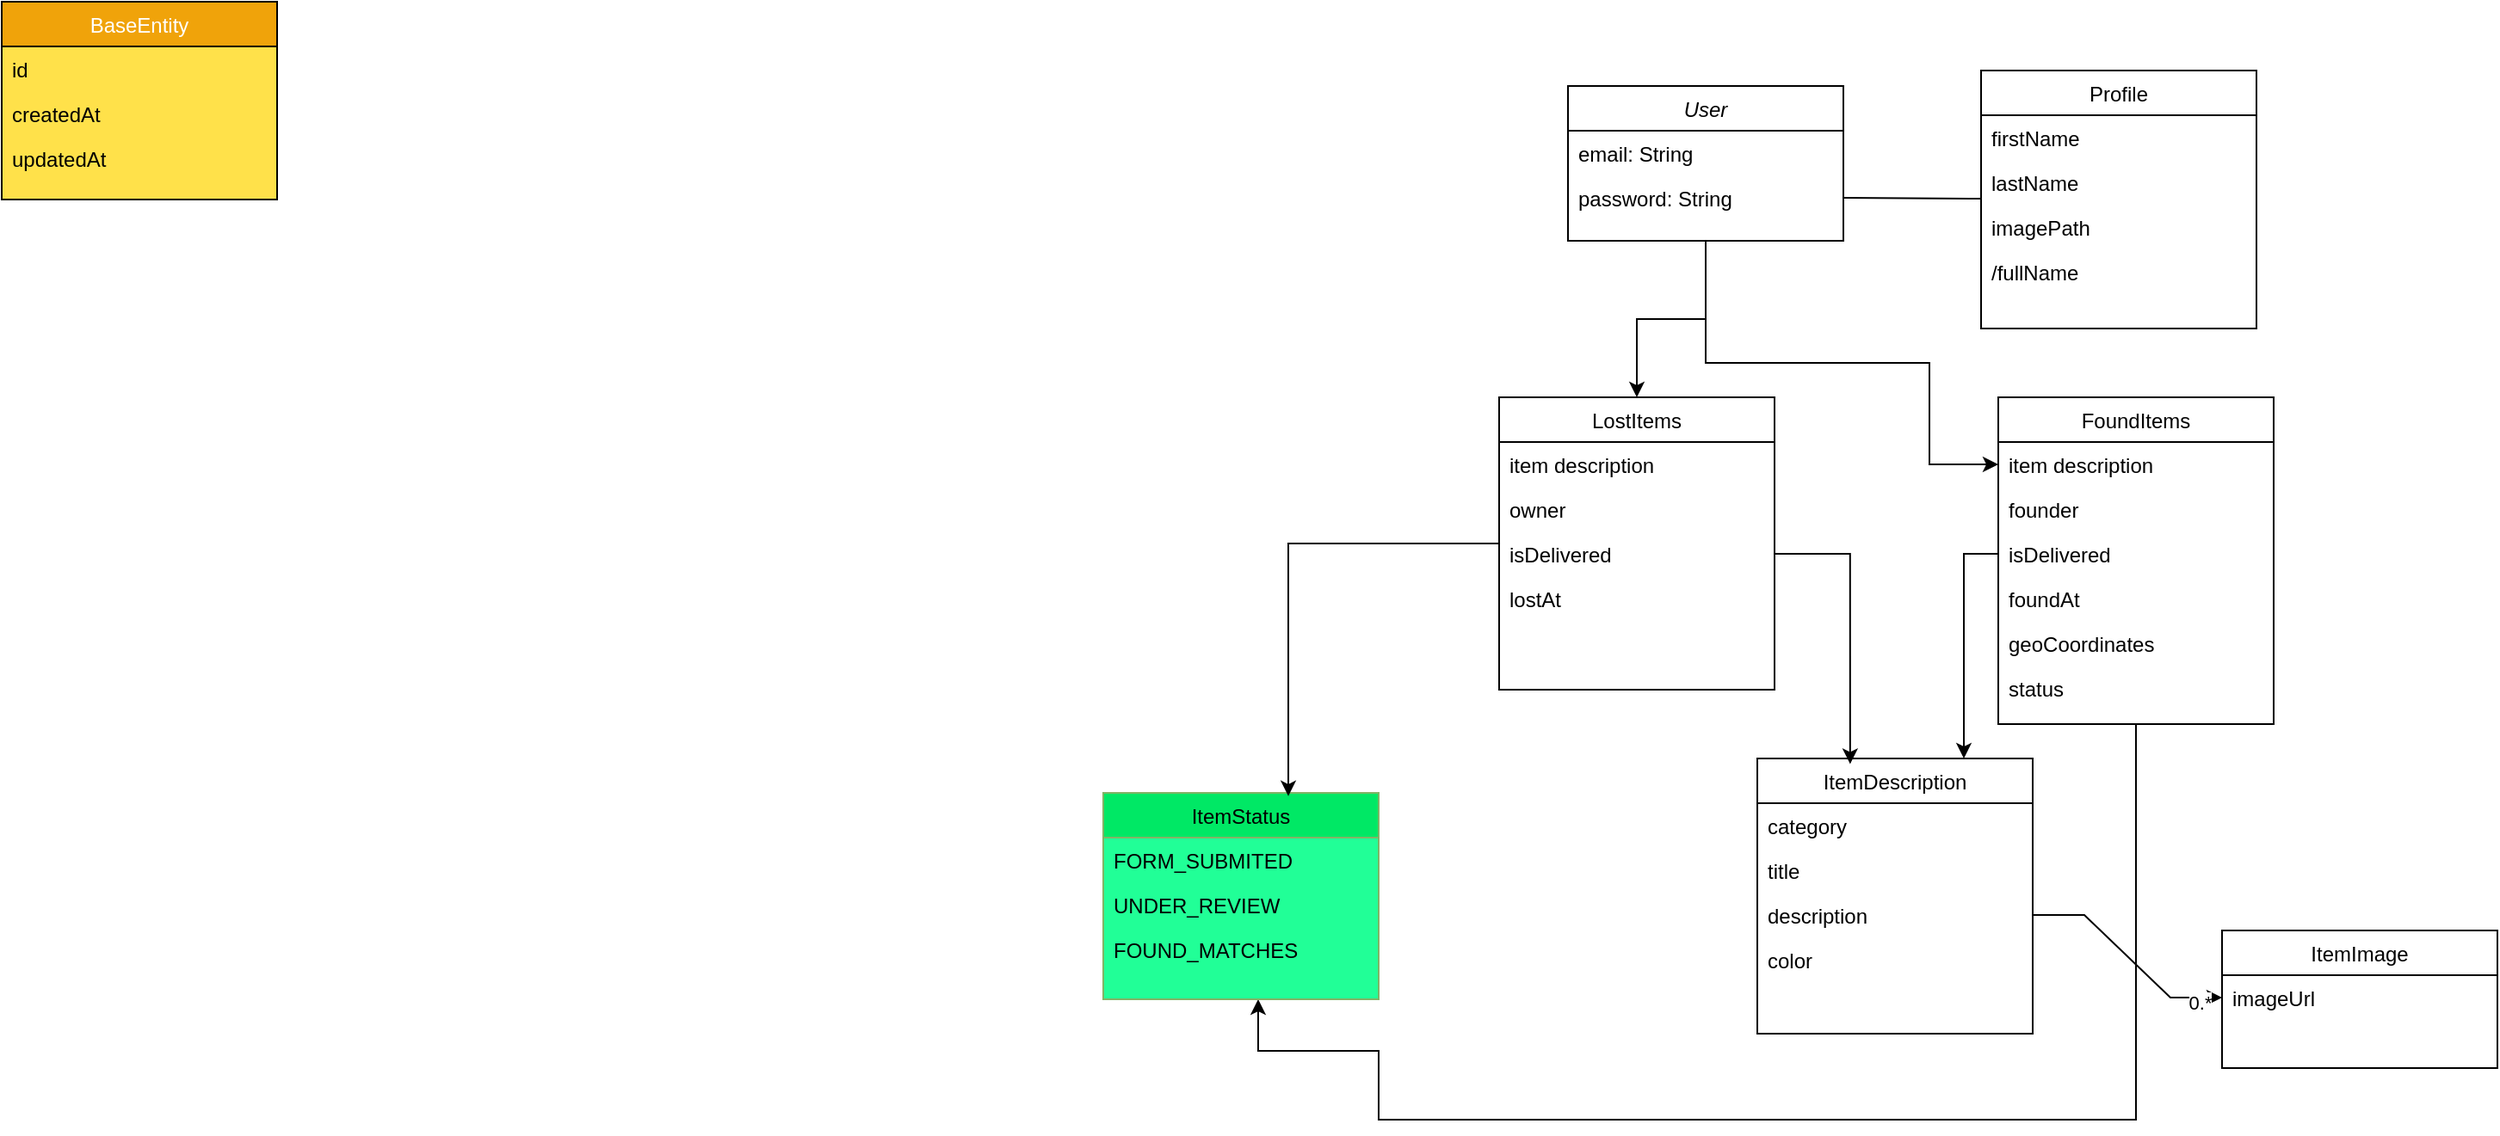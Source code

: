 <mxfile version="24.8.3">
  <diagram id="C5RBs43oDa-KdzZeNtuy" name="Page-1">
    <mxGraphModel dx="1627" dy="429" grid="1" gridSize="10" guides="1" tooltips="1" connect="1" arrows="1" fold="1" page="1" pageScale="1" pageWidth="827" pageHeight="1169" math="0" shadow="0">
      <root>
        <mxCell id="WIyWlLk6GJQsqaUBKTNV-0" />
        <mxCell id="WIyWlLk6GJQsqaUBKTNV-1" parent="WIyWlLk6GJQsqaUBKTNV-0" />
        <mxCell id="9sNv9Av7HzAYeRk0FfPq-47" style="edgeStyle=orthogonalEdgeStyle;rounded=0;orthogonalLoop=1;jettySize=auto;html=1;" edge="1" parent="WIyWlLk6GJQsqaUBKTNV-1" source="9sNv9Av7HzAYeRk0FfPq-0" target="9sNv9Av7HzAYeRk0FfPq-16">
          <mxGeometry relative="1" as="geometry" />
        </mxCell>
        <mxCell id="9sNv9Av7HzAYeRk0FfPq-48" style="edgeStyle=orthogonalEdgeStyle;rounded=0;orthogonalLoop=1;jettySize=auto;html=1;entryX=0;entryY=0.5;entryDx=0;entryDy=0;" edge="1" parent="WIyWlLk6GJQsqaUBKTNV-1" source="9sNv9Av7HzAYeRk0FfPq-0" target="9sNv9Av7HzAYeRk0FfPq-24">
          <mxGeometry relative="1" as="geometry">
            <Array as="points">
              <mxPoint x="180" y="240" />
              <mxPoint x="310" y="240" />
              <mxPoint x="310" y="299" />
            </Array>
          </mxGeometry>
        </mxCell>
        <mxCell id="9sNv9Av7HzAYeRk0FfPq-0" value="User" style="swimlane;fontStyle=2;align=center;verticalAlign=top;childLayout=stackLayout;horizontal=1;startSize=26;horizontalStack=0;resizeParent=1;resizeLast=0;collapsible=1;marginBottom=0;rounded=0;shadow=0;strokeWidth=1;" vertex="1" parent="WIyWlLk6GJQsqaUBKTNV-1">
          <mxGeometry x="100" y="79" width="160" height="90" as="geometry">
            <mxRectangle x="40" y="30" width="160" height="26" as="alternateBounds" />
          </mxGeometry>
        </mxCell>
        <mxCell id="9sNv9Av7HzAYeRk0FfPq-3" value="email: String" style="text;align=left;verticalAlign=top;spacingLeft=4;spacingRight=4;overflow=hidden;rotatable=0;points=[[0,0.5],[1,0.5]];portConstraint=eastwest;" vertex="1" parent="9sNv9Av7HzAYeRk0FfPq-0">
          <mxGeometry y="26" width="160" height="26" as="geometry" />
        </mxCell>
        <mxCell id="9sNv9Av7HzAYeRk0FfPq-4" value="password: String" style="text;align=left;verticalAlign=top;spacingLeft=4;spacingRight=4;overflow=hidden;rotatable=0;points=[[0,0.5],[1,0.5]];portConstraint=eastwest;rounded=0;shadow=0;html=0;" vertex="1" parent="9sNv9Av7HzAYeRk0FfPq-0">
          <mxGeometry y="52" width="160" height="26" as="geometry" />
        </mxCell>
        <mxCell id="9sNv9Av7HzAYeRk0FfPq-5" value="Profile" style="swimlane;fontStyle=0;align=center;verticalAlign=top;childLayout=stackLayout;horizontal=1;startSize=26;horizontalStack=0;resizeParent=1;resizeLast=0;collapsible=1;marginBottom=0;rounded=0;shadow=0;strokeWidth=1;" vertex="1" parent="WIyWlLk6GJQsqaUBKTNV-1">
          <mxGeometry x="340" y="70" width="160" height="150" as="geometry">
            <mxRectangle x="280" y="10" width="160" height="26" as="alternateBounds" />
          </mxGeometry>
        </mxCell>
        <mxCell id="9sNv9Av7HzAYeRk0FfPq-7" value="firstName" style="text;align=left;verticalAlign=top;spacingLeft=4;spacingRight=4;overflow=hidden;rotatable=0;points=[[0,0.5],[1,0.5]];portConstraint=eastwest;rounded=0;shadow=0;html=0;" vertex="1" parent="9sNv9Av7HzAYeRk0FfPq-5">
          <mxGeometry y="26" width="160" height="26" as="geometry" />
        </mxCell>
        <mxCell id="9sNv9Av7HzAYeRk0FfPq-8" value="lastName" style="text;align=left;verticalAlign=top;spacingLeft=4;spacingRight=4;overflow=hidden;rotatable=0;points=[[0,0.5],[1,0.5]];portConstraint=eastwest;rounded=0;shadow=0;html=0;" vertex="1" parent="9sNv9Av7HzAYeRk0FfPq-5">
          <mxGeometry y="52" width="160" height="26" as="geometry" />
        </mxCell>
        <mxCell id="9sNv9Av7HzAYeRk0FfPq-9" value="imagePath&#xa;&#xa;" style="text;align=left;verticalAlign=top;spacingLeft=4;spacingRight=4;overflow=hidden;rotatable=0;points=[[0,0.5],[1,0.5]];portConstraint=eastwest;rounded=0;shadow=0;html=0;" vertex="1" parent="9sNv9Av7HzAYeRk0FfPq-5">
          <mxGeometry y="78" width="160" height="26" as="geometry" />
        </mxCell>
        <mxCell id="9sNv9Av7HzAYeRk0FfPq-14" value="/fullName" style="text;align=left;verticalAlign=top;spacingLeft=4;spacingRight=4;overflow=hidden;rotatable=0;points=[[0,0.5],[1,0.5]];portConstraint=eastwest;rounded=0;shadow=0;html=0;" vertex="1" parent="9sNv9Av7HzAYeRk0FfPq-5">
          <mxGeometry y="104" width="160" height="26" as="geometry" />
        </mxCell>
        <mxCell id="9sNv9Av7HzAYeRk0FfPq-10" value="BaseEntity" style="swimlane;fontStyle=0;align=center;verticalAlign=top;childLayout=stackLayout;horizontal=1;startSize=26;horizontalStack=0;resizeParent=1;resizeLast=0;collapsible=1;marginBottom=0;rounded=0;shadow=0;strokeWidth=1;labelBackgroundColor=none;fillColor=#f0a30a;strokeColor=default;swimlaneFillColor=#FFE14A;fontColor=#FFFFFF;" vertex="1" parent="WIyWlLk6GJQsqaUBKTNV-1">
          <mxGeometry x="-810" y="30" width="160" height="115" as="geometry">
            <mxRectangle x="340" y="380" width="170" height="26" as="alternateBounds" />
          </mxGeometry>
        </mxCell>
        <mxCell id="9sNv9Av7HzAYeRk0FfPq-11" value="id" style="text;align=left;verticalAlign=top;spacingLeft=4;spacingRight=4;overflow=hidden;rotatable=0;points=[[0,0.5],[1,0.5]];portConstraint=eastwest;" vertex="1" parent="9sNv9Av7HzAYeRk0FfPq-10">
          <mxGeometry y="26" width="160" height="26" as="geometry" />
        </mxCell>
        <mxCell id="9sNv9Av7HzAYeRk0FfPq-12" value="createdAt" style="text;align=left;verticalAlign=top;spacingLeft=4;spacingRight=4;overflow=hidden;rotatable=0;points=[[0,0.5],[1,0.5]];portConstraint=eastwest;" vertex="1" parent="9sNv9Av7HzAYeRk0FfPq-10">
          <mxGeometry y="52" width="160" height="26" as="geometry" />
        </mxCell>
        <mxCell id="9sNv9Av7HzAYeRk0FfPq-13" value="updatedAt" style="text;align=left;verticalAlign=top;spacingLeft=4;spacingRight=4;overflow=hidden;rotatable=0;points=[[0,0.5],[1,0.5]];portConstraint=eastwest;" vertex="1" parent="9sNv9Av7HzAYeRk0FfPq-10">
          <mxGeometry y="78" width="160" height="26" as="geometry" />
        </mxCell>
        <mxCell id="9sNv9Av7HzAYeRk0FfPq-15" value="" style="endArrow=none;html=1;rounded=0;exitX=1;exitY=0.5;exitDx=0;exitDy=0;" edge="1" parent="WIyWlLk6GJQsqaUBKTNV-1" source="9sNv9Av7HzAYeRk0FfPq-4" target="9sNv9Av7HzAYeRk0FfPq-5">
          <mxGeometry width="50" height="50" relative="1" as="geometry">
            <mxPoint x="250" y="60" as="sourcePoint" />
            <mxPoint x="300" y="10" as="targetPoint" />
          </mxGeometry>
        </mxCell>
        <mxCell id="9sNv9Av7HzAYeRk0FfPq-16" value="LostItems" style="swimlane;fontStyle=0;align=center;verticalAlign=top;childLayout=stackLayout;horizontal=1;startSize=26;horizontalStack=0;resizeParent=1;resizeLast=0;collapsible=1;marginBottom=0;rounded=0;shadow=0;strokeWidth=1;" vertex="1" parent="WIyWlLk6GJQsqaUBKTNV-1">
          <mxGeometry x="60" y="260" width="160" height="170" as="geometry">
            <mxRectangle x="280" y="10" width="160" height="26" as="alternateBounds" />
          </mxGeometry>
        </mxCell>
        <mxCell id="9sNv9Av7HzAYeRk0FfPq-17" value="item description" style="text;align=left;verticalAlign=top;spacingLeft=4;spacingRight=4;overflow=hidden;rotatable=0;points=[[0,0.5],[1,0.5]];portConstraint=eastwest;rounded=0;shadow=0;html=0;" vertex="1" parent="9sNv9Av7HzAYeRk0FfPq-16">
          <mxGeometry y="26" width="160" height="26" as="geometry" />
        </mxCell>
        <mxCell id="9sNv9Av7HzAYeRk0FfPq-18" value="owner" style="text;align=left;verticalAlign=top;spacingLeft=4;spacingRight=4;overflow=hidden;rotatable=0;points=[[0,0.5],[1,0.5]];portConstraint=eastwest;rounded=0;shadow=0;html=0;" vertex="1" parent="9sNv9Av7HzAYeRk0FfPq-16">
          <mxGeometry y="52" width="160" height="26" as="geometry" />
        </mxCell>
        <mxCell id="9sNv9Av7HzAYeRk0FfPq-19" value="isDelivered&#xa;" style="text;align=left;verticalAlign=top;spacingLeft=4;spacingRight=4;overflow=hidden;rotatable=0;points=[[0,0.5],[1,0.5]];portConstraint=eastwest;rounded=0;shadow=0;html=0;" vertex="1" parent="9sNv9Av7HzAYeRk0FfPq-16">
          <mxGeometry y="78" width="160" height="26" as="geometry" />
        </mxCell>
        <mxCell id="9sNv9Av7HzAYeRk0FfPq-21" value="lostAt" style="text;align=left;verticalAlign=top;spacingLeft=4;spacingRight=4;overflow=hidden;rotatable=0;points=[[0,0.5],[1,0.5]];portConstraint=eastwest;rounded=0;shadow=0;html=0;" vertex="1" parent="9sNv9Av7HzAYeRk0FfPq-16">
          <mxGeometry y="104" width="160" height="26" as="geometry" />
        </mxCell>
        <mxCell id="9sNv9Av7HzAYeRk0FfPq-59" style="edgeStyle=orthogonalEdgeStyle;rounded=0;orthogonalLoop=1;jettySize=auto;html=1;" edge="1" parent="WIyWlLk6GJQsqaUBKTNV-1" source="9sNv9Av7HzAYeRk0FfPq-23">
          <mxGeometry relative="1" as="geometry">
            <mxPoint x="-80" y="610" as="targetPoint" />
            <Array as="points">
              <mxPoint x="430" y="680" />
              <mxPoint x="-10" y="680" />
              <mxPoint x="-10" y="640" />
              <mxPoint x="-80" y="640" />
            </Array>
          </mxGeometry>
        </mxCell>
        <mxCell id="9sNv9Av7HzAYeRk0FfPq-23" value="FoundItems" style="swimlane;fontStyle=0;align=center;verticalAlign=top;childLayout=stackLayout;horizontal=1;startSize=26;horizontalStack=0;resizeParent=1;resizeLast=0;collapsible=1;marginBottom=0;rounded=0;shadow=0;strokeWidth=1;" vertex="1" parent="WIyWlLk6GJQsqaUBKTNV-1">
          <mxGeometry x="350" y="260" width="160" height="190" as="geometry">
            <mxRectangle x="280" y="10" width="160" height="26" as="alternateBounds" />
          </mxGeometry>
        </mxCell>
        <mxCell id="9sNv9Av7HzAYeRk0FfPq-24" value="item description" style="text;align=left;verticalAlign=top;spacingLeft=4;spacingRight=4;overflow=hidden;rotatable=0;points=[[0,0.5],[1,0.5]];portConstraint=eastwest;rounded=0;shadow=0;html=0;" vertex="1" parent="9sNv9Av7HzAYeRk0FfPq-23">
          <mxGeometry y="26" width="160" height="26" as="geometry" />
        </mxCell>
        <mxCell id="9sNv9Av7HzAYeRk0FfPq-25" value="founder" style="text;align=left;verticalAlign=top;spacingLeft=4;spacingRight=4;overflow=hidden;rotatable=0;points=[[0,0.5],[1,0.5]];portConstraint=eastwest;rounded=0;shadow=0;html=0;" vertex="1" parent="9sNv9Av7HzAYeRk0FfPq-23">
          <mxGeometry y="52" width="160" height="26" as="geometry" />
        </mxCell>
        <mxCell id="9sNv9Av7HzAYeRk0FfPq-26" value="isDelivered&#xa;" style="text;align=left;verticalAlign=top;spacingLeft=4;spacingRight=4;overflow=hidden;rotatable=0;points=[[0,0.5],[1,0.5]];portConstraint=eastwest;rounded=0;shadow=0;html=0;" vertex="1" parent="9sNv9Av7HzAYeRk0FfPq-23">
          <mxGeometry y="78" width="160" height="26" as="geometry" />
        </mxCell>
        <mxCell id="9sNv9Av7HzAYeRk0FfPq-27" value="foundAt" style="text;align=left;verticalAlign=top;spacingLeft=4;spacingRight=4;overflow=hidden;rotatable=0;points=[[0,0.5],[1,0.5]];portConstraint=eastwest;rounded=0;shadow=0;html=0;" vertex="1" parent="9sNv9Av7HzAYeRk0FfPq-23">
          <mxGeometry y="104" width="160" height="26" as="geometry" />
        </mxCell>
        <mxCell id="9sNv9Av7HzAYeRk0FfPq-28" value="geoCoordinates" style="text;align=left;verticalAlign=top;spacingLeft=4;spacingRight=4;overflow=hidden;rotatable=0;points=[[0,0.5],[1,0.5]];portConstraint=eastwest;rounded=0;shadow=0;html=0;" vertex="1" parent="9sNv9Av7HzAYeRk0FfPq-23">
          <mxGeometry y="130" width="160" height="26" as="geometry" />
        </mxCell>
        <mxCell id="9sNv9Av7HzAYeRk0FfPq-50" value="status&#xa;" style="text;align=left;verticalAlign=top;spacingLeft=4;spacingRight=4;overflow=hidden;rotatable=0;points=[[0,0.5],[1,0.5]];portConstraint=eastwest;rounded=0;shadow=0;html=0;" vertex="1" parent="9sNv9Av7HzAYeRk0FfPq-23">
          <mxGeometry y="156" width="160" height="26" as="geometry" />
        </mxCell>
        <mxCell id="9sNv9Av7HzAYeRk0FfPq-29" value="ItemDescription" style="swimlane;fontStyle=0;align=center;verticalAlign=top;childLayout=stackLayout;horizontal=1;startSize=26;horizontalStack=0;resizeParent=1;resizeLast=0;collapsible=1;marginBottom=0;rounded=0;shadow=0;strokeWidth=1;" vertex="1" parent="WIyWlLk6GJQsqaUBKTNV-1">
          <mxGeometry x="210" y="470" width="160" height="160" as="geometry">
            <mxRectangle x="280" y="10" width="160" height="26" as="alternateBounds" />
          </mxGeometry>
        </mxCell>
        <mxCell id="9sNv9Av7HzAYeRk0FfPq-30" value="category" style="text;align=left;verticalAlign=top;spacingLeft=4;spacingRight=4;overflow=hidden;rotatable=0;points=[[0,0.5],[1,0.5]];portConstraint=eastwest;rounded=0;shadow=0;html=0;" vertex="1" parent="9sNv9Av7HzAYeRk0FfPq-29">
          <mxGeometry y="26" width="160" height="26" as="geometry" />
        </mxCell>
        <mxCell id="9sNv9Av7HzAYeRk0FfPq-31" value="title" style="text;align=left;verticalAlign=top;spacingLeft=4;spacingRight=4;overflow=hidden;rotatable=0;points=[[0,0.5],[1,0.5]];portConstraint=eastwest;rounded=0;shadow=0;html=0;" vertex="1" parent="9sNv9Av7HzAYeRk0FfPq-29">
          <mxGeometry y="52" width="160" height="26" as="geometry" />
        </mxCell>
        <mxCell id="9sNv9Av7HzAYeRk0FfPq-33" value="description" style="text;align=left;verticalAlign=top;spacingLeft=4;spacingRight=4;overflow=hidden;rotatable=0;points=[[0,0.5],[1,0.5]];portConstraint=eastwest;rounded=0;shadow=0;html=0;" vertex="1" parent="9sNv9Av7HzAYeRk0FfPq-29">
          <mxGeometry y="78" width="160" height="26" as="geometry" />
        </mxCell>
        <mxCell id="9sNv9Av7HzAYeRk0FfPq-32" value="color" style="text;align=left;verticalAlign=top;spacingLeft=4;spacingRight=4;overflow=hidden;rotatable=0;points=[[0,0.5],[1,0.5]];portConstraint=eastwest;rounded=0;shadow=0;html=0;" vertex="1" parent="9sNv9Av7HzAYeRk0FfPq-29">
          <mxGeometry y="104" width="160" height="26" as="geometry" />
        </mxCell>
        <mxCell id="9sNv9Av7HzAYeRk0FfPq-36" value="ItemImage" style="swimlane;fontStyle=0;align=center;verticalAlign=top;childLayout=stackLayout;horizontal=1;startSize=26;horizontalStack=0;resizeParent=1;resizeLast=0;collapsible=1;marginBottom=0;rounded=0;shadow=0;strokeWidth=1;" vertex="1" parent="WIyWlLk6GJQsqaUBKTNV-1">
          <mxGeometry x="480" y="570" width="160" height="80" as="geometry">
            <mxRectangle x="280" y="10" width="160" height="26" as="alternateBounds" />
          </mxGeometry>
        </mxCell>
        <mxCell id="9sNv9Av7HzAYeRk0FfPq-38" value="imageUrl" style="text;align=left;verticalAlign=top;spacingLeft=4;spacingRight=4;overflow=hidden;rotatable=0;points=[[0,0.5],[1,0.5]];portConstraint=eastwest;rounded=0;shadow=0;html=0;" vertex="1" parent="9sNv9Av7HzAYeRk0FfPq-36">
          <mxGeometry y="26" width="160" height="26" as="geometry" />
        </mxCell>
        <mxCell id="9sNv9Av7HzAYeRk0FfPq-42" style="edgeStyle=entityRelationEdgeStyle;rounded=0;orthogonalLoop=1;jettySize=auto;html=1;" edge="1" parent="WIyWlLk6GJQsqaUBKTNV-1" source="9sNv9Av7HzAYeRk0FfPq-33" target="9sNv9Av7HzAYeRk0FfPq-38">
          <mxGeometry relative="1" as="geometry" />
        </mxCell>
        <mxCell id="9sNv9Av7HzAYeRk0FfPq-44" value="0.*" style="edgeLabel;html=1;align=center;verticalAlign=middle;resizable=0;points=[];" vertex="1" connectable="0" parent="9sNv9Av7HzAYeRk0FfPq-42">
          <mxGeometry x="0.793" y="-3" relative="1" as="geometry">
            <mxPoint as="offset" />
          </mxGeometry>
        </mxCell>
        <mxCell id="9sNv9Av7HzAYeRk0FfPq-45" style="edgeStyle=orthogonalEdgeStyle;rounded=0;orthogonalLoop=1;jettySize=auto;html=1;entryX=0.75;entryY=0;entryDx=0;entryDy=0;" edge="1" parent="WIyWlLk6GJQsqaUBKTNV-1" source="9sNv9Av7HzAYeRk0FfPq-26" target="9sNv9Av7HzAYeRk0FfPq-29">
          <mxGeometry relative="1" as="geometry">
            <Array as="points">
              <mxPoint x="330" y="351" />
            </Array>
          </mxGeometry>
        </mxCell>
        <mxCell id="9sNv9Av7HzAYeRk0FfPq-46" style="edgeStyle=orthogonalEdgeStyle;rounded=0;orthogonalLoop=1;jettySize=auto;html=1;exitX=1;exitY=0.5;exitDx=0;exitDy=0;entryX=0.337;entryY=0.02;entryDx=0;entryDy=0;entryPerimeter=0;" edge="1" parent="WIyWlLk6GJQsqaUBKTNV-1" source="9sNv9Av7HzAYeRk0FfPq-19" target="9sNv9Av7HzAYeRk0FfPq-29">
          <mxGeometry relative="1" as="geometry" />
        </mxCell>
        <mxCell id="9sNv9Av7HzAYeRk0FfPq-52" value="ItemStatus&#xa;" style="swimlane;fontStyle=0;align=center;verticalAlign=top;childLayout=stackLayout;horizontal=1;startSize=26;horizontalStack=0;resizeParent=1;resizeLast=0;collapsible=1;marginBottom=0;rounded=0;shadow=0;strokeWidth=1;fillColor=#00E865;strokeColor=#82b366;gradientColor=none;swimlaneFillColor=#21FF97;" vertex="1" parent="WIyWlLk6GJQsqaUBKTNV-1">
          <mxGeometry x="-170" y="490" width="160" height="120" as="geometry">
            <mxRectangle x="280" y="10" width="160" height="26" as="alternateBounds" />
          </mxGeometry>
        </mxCell>
        <mxCell id="9sNv9Av7HzAYeRk0FfPq-53" value="FORM_SUBMITED" style="text;align=left;verticalAlign=top;spacingLeft=4;spacingRight=4;overflow=hidden;rotatable=0;points=[[0,0.5],[1,0.5]];portConstraint=eastwest;rounded=0;shadow=0;html=0;" vertex="1" parent="9sNv9Av7HzAYeRk0FfPq-52">
          <mxGeometry y="26" width="160" height="26" as="geometry" />
        </mxCell>
        <mxCell id="9sNv9Av7HzAYeRk0FfPq-54" value="UNDER_REVIEW" style="text;align=left;verticalAlign=top;spacingLeft=4;spacingRight=4;overflow=hidden;rotatable=0;points=[[0,0.5],[1,0.5]];portConstraint=eastwest;rounded=0;shadow=0;html=0;" vertex="1" parent="9sNv9Av7HzAYeRk0FfPq-52">
          <mxGeometry y="52" width="160" height="26" as="geometry" />
        </mxCell>
        <mxCell id="9sNv9Av7HzAYeRk0FfPq-55" value="FOUND_MATCHES" style="text;align=left;verticalAlign=top;spacingLeft=4;spacingRight=4;overflow=hidden;rotatable=0;points=[[0,0.5],[1,0.5]];portConstraint=eastwest;rounded=0;shadow=0;html=0;" vertex="1" parent="9sNv9Av7HzAYeRk0FfPq-52">
          <mxGeometry y="78" width="160" height="26" as="geometry" />
        </mxCell>
        <mxCell id="9sNv9Av7HzAYeRk0FfPq-58" style="edgeStyle=orthogonalEdgeStyle;rounded=0;orthogonalLoop=1;jettySize=auto;html=1;entryX=0.672;entryY=0.016;entryDx=0;entryDy=0;entryPerimeter=0;" edge="1" parent="WIyWlLk6GJQsqaUBKTNV-1" source="9sNv9Av7HzAYeRk0FfPq-16" target="9sNv9Av7HzAYeRk0FfPq-52">
          <mxGeometry relative="1" as="geometry" />
        </mxCell>
      </root>
    </mxGraphModel>
  </diagram>
</mxfile>
